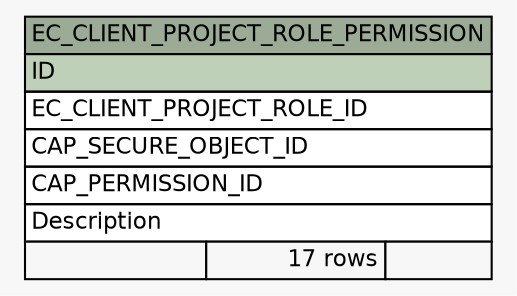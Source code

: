 // dot 2.28.0 on Windows 7 6.1
// SchemaSpy rev 590
digraph "EC_CLIENT_PROJECT_ROLE_PERMISSION" {
  graph [
    rankdir="RL"
    bgcolor="#f7f7f7"
    nodesep="0.18"
    ranksep="0.46"
    fontname="Helvetica"
    fontsize="11"
  ];
  node [
    fontname="Helvetica"
    fontsize="11"
    shape="plaintext"
  ];
  edge [
    arrowsize="0.8"
  ];
  "EC_CLIENT_PROJECT_ROLE_PERMISSION" [
    label=<
    <TABLE BORDER="0" CELLBORDER="1" CELLSPACING="0" BGCOLOR="#ffffff">
      <TR><TD COLSPAN="3" BGCOLOR="#9bab96" ALIGN="CENTER">EC_CLIENT_PROJECT_ROLE_PERMISSION</TD></TR>
      <TR><TD PORT="ID" COLSPAN="3" BGCOLOR="#bed1b8" ALIGN="LEFT">ID</TD></TR>
      <TR><TD PORT="EC_CLIENT_PROJECT_ROLE_ID" COLSPAN="3" ALIGN="LEFT">EC_CLIENT_PROJECT_ROLE_ID</TD></TR>
      <TR><TD PORT="CAP_SECURE_OBJECT_ID" COLSPAN="3" ALIGN="LEFT">CAP_SECURE_OBJECT_ID</TD></TR>
      <TR><TD PORT="CAP_PERMISSION_ID" COLSPAN="3" ALIGN="LEFT">CAP_PERMISSION_ID</TD></TR>
      <TR><TD PORT="Description" COLSPAN="3" ALIGN="LEFT">Description</TD></TR>
      <TR><TD ALIGN="LEFT" BGCOLOR="#f7f7f7">  </TD><TD ALIGN="RIGHT" BGCOLOR="#f7f7f7">17 rows</TD><TD ALIGN="RIGHT" BGCOLOR="#f7f7f7">  </TD></TR>
    </TABLE>>
    URL="tables/EC_CLIENT_PROJECT_ROLE_PERMISSION.html"
    tooltip="EC_CLIENT_PROJECT_ROLE_PERMISSION"
  ];
}
